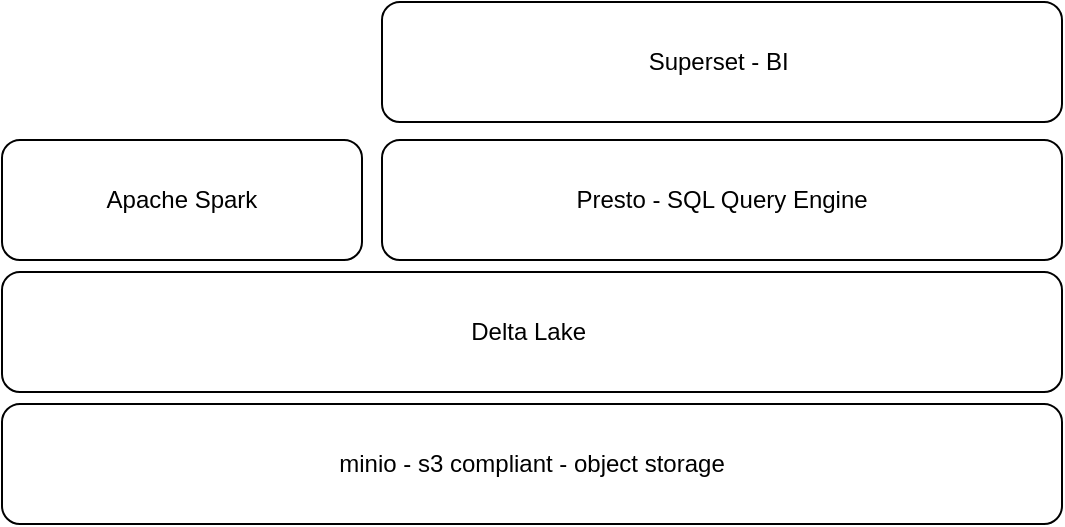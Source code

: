 <mxfile version="21.1.5" type="github">
  <diagram name="Page-1" id="gPizGGay1G5MN5bIR9xc">
    <mxGraphModel dx="1378" dy="811" grid="1" gridSize="10" guides="1" tooltips="1" connect="1" arrows="1" fold="1" page="1" pageScale="1" pageWidth="827" pageHeight="1169" math="0" shadow="0">
      <root>
        <mxCell id="0" />
        <mxCell id="1" parent="0" />
        <mxCell id="HHWHie1BE0_L4CsB-OEg-1" value="minio - s3 compliant - object storage" style="rounded=1;whiteSpace=wrap;html=1;" vertex="1" parent="1">
          <mxGeometry x="160" y="526" width="530" height="60" as="geometry" />
        </mxCell>
        <mxCell id="HHWHie1BE0_L4CsB-OEg-2" value="Delta Lake&amp;nbsp;" style="rounded=1;whiteSpace=wrap;html=1;" vertex="1" parent="1">
          <mxGeometry x="160" y="460" width="530" height="60" as="geometry" />
        </mxCell>
        <mxCell id="HHWHie1BE0_L4CsB-OEg-3" value="Apache Spark" style="rounded=1;whiteSpace=wrap;html=1;" vertex="1" parent="1">
          <mxGeometry x="160" y="394" width="180" height="60" as="geometry" />
        </mxCell>
        <mxCell id="HHWHie1BE0_L4CsB-OEg-4" value="Presto - SQL Query Engine" style="rounded=1;whiteSpace=wrap;html=1;" vertex="1" parent="1">
          <mxGeometry x="350" y="394" width="340" height="60" as="geometry" />
        </mxCell>
        <mxCell id="HHWHie1BE0_L4CsB-OEg-5" value="Superset - BI&amp;nbsp;" style="rounded=1;whiteSpace=wrap;html=1;" vertex="1" parent="1">
          <mxGeometry x="350" y="325" width="340" height="60" as="geometry" />
        </mxCell>
      </root>
    </mxGraphModel>
  </diagram>
</mxfile>
